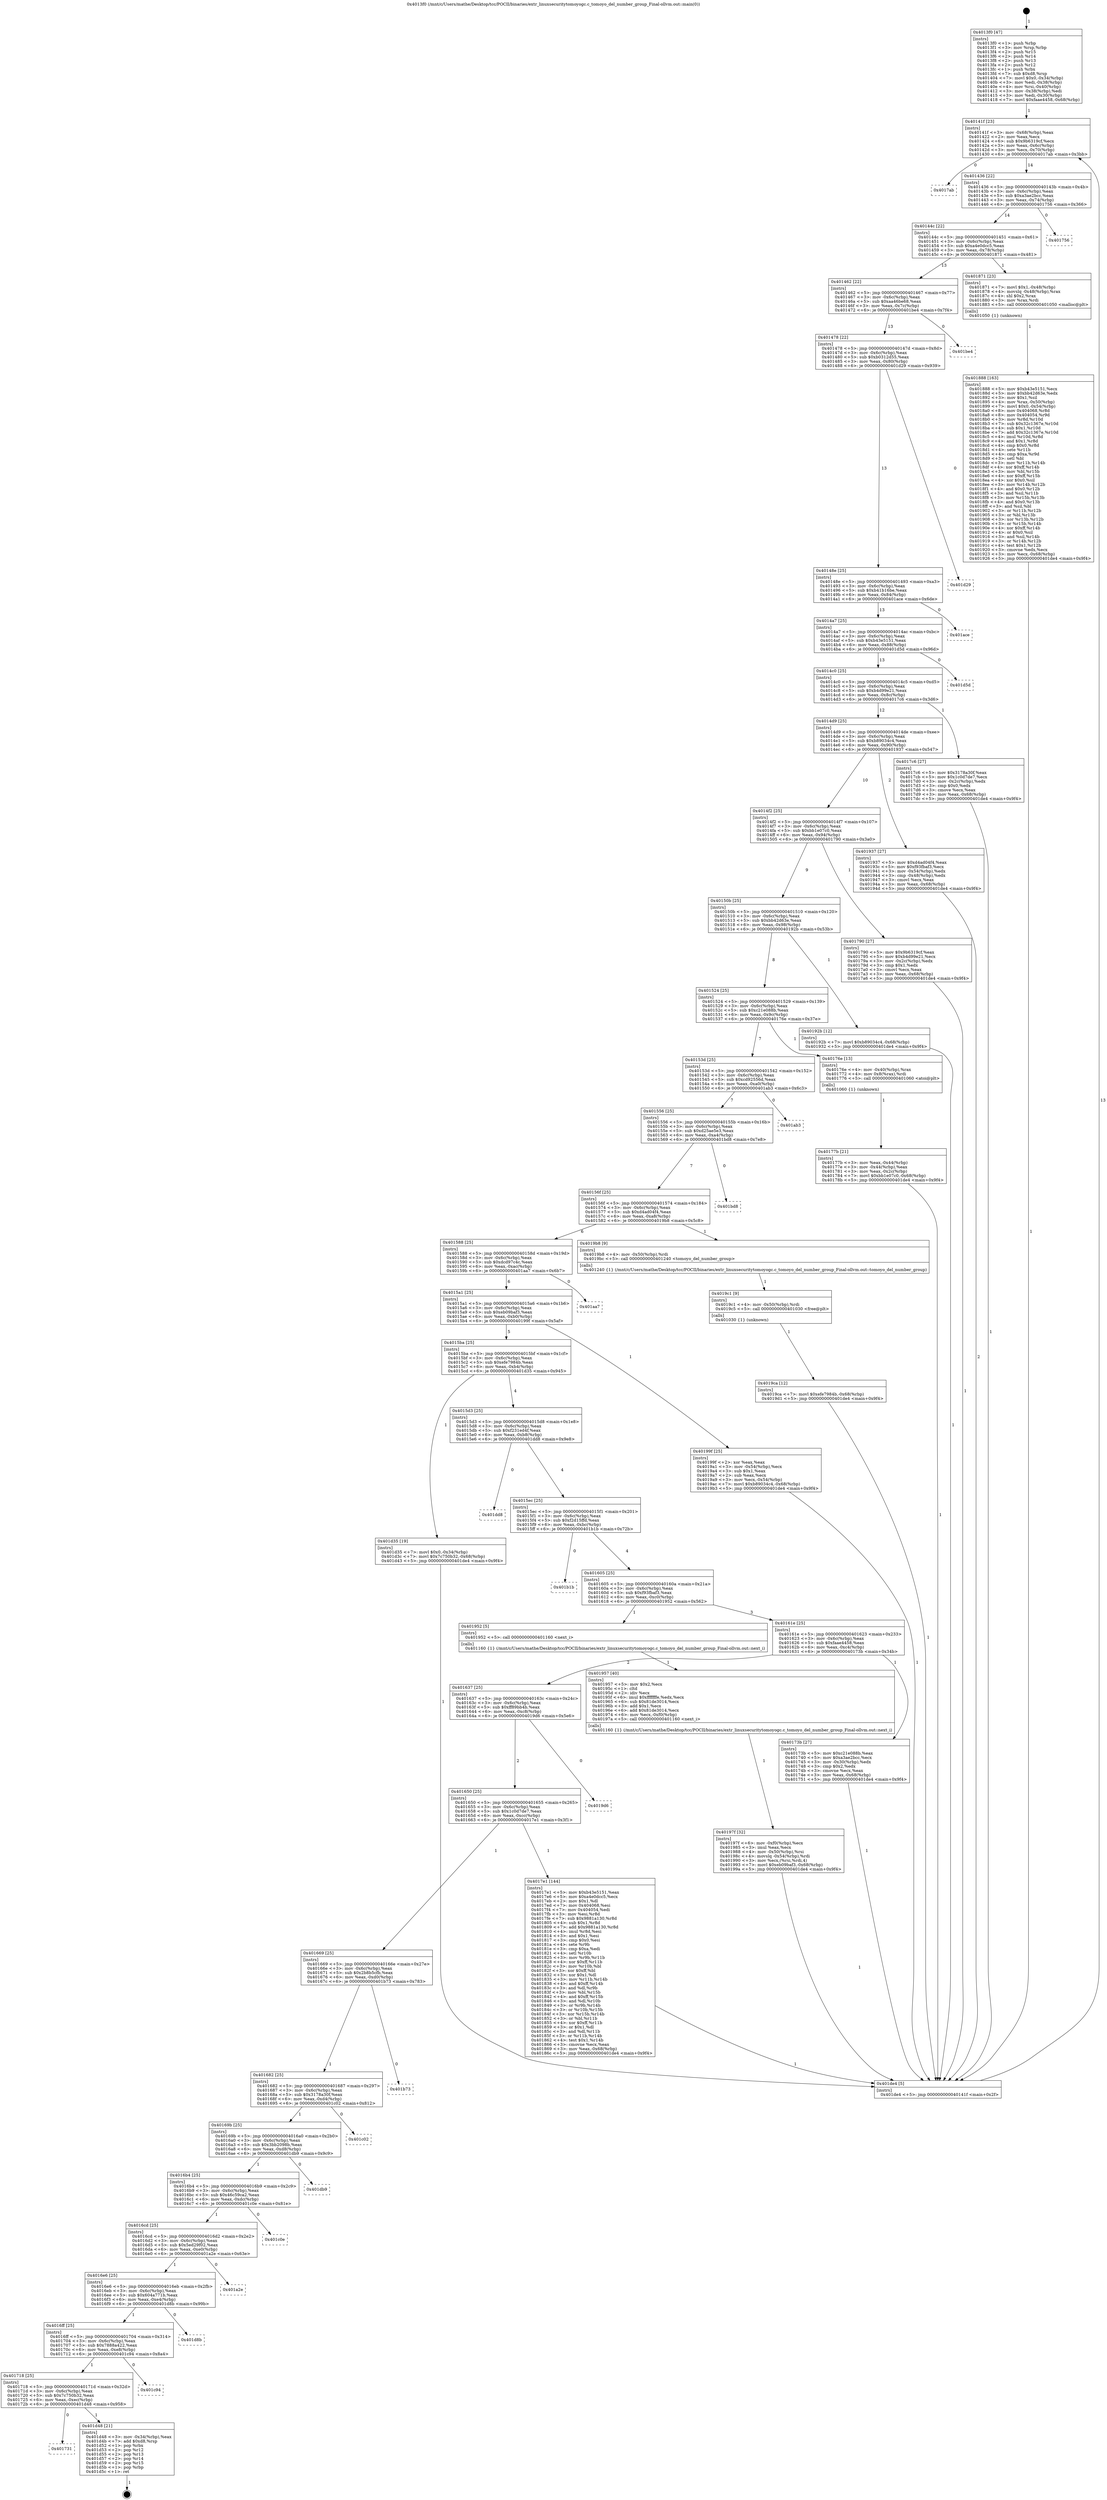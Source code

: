 digraph "0x4013f0" {
  label = "0x4013f0 (/mnt/c/Users/mathe/Desktop/tcc/POCII/binaries/extr_linuxsecuritytomoyogc.c_tomoyo_del_number_group_Final-ollvm.out::main(0))"
  labelloc = "t"
  node[shape=record]

  Entry [label="",width=0.3,height=0.3,shape=circle,fillcolor=black,style=filled]
  "0x40141f" [label="{
     0x40141f [23]\l
     | [instrs]\l
     &nbsp;&nbsp;0x40141f \<+3\>: mov -0x68(%rbp),%eax\l
     &nbsp;&nbsp;0x401422 \<+2\>: mov %eax,%ecx\l
     &nbsp;&nbsp;0x401424 \<+6\>: sub $0x9b6319cf,%ecx\l
     &nbsp;&nbsp;0x40142a \<+3\>: mov %eax,-0x6c(%rbp)\l
     &nbsp;&nbsp;0x40142d \<+3\>: mov %ecx,-0x70(%rbp)\l
     &nbsp;&nbsp;0x401430 \<+6\>: je 00000000004017ab \<main+0x3bb\>\l
  }"]
  "0x4017ab" [label="{
     0x4017ab\l
  }", style=dashed]
  "0x401436" [label="{
     0x401436 [22]\l
     | [instrs]\l
     &nbsp;&nbsp;0x401436 \<+5\>: jmp 000000000040143b \<main+0x4b\>\l
     &nbsp;&nbsp;0x40143b \<+3\>: mov -0x6c(%rbp),%eax\l
     &nbsp;&nbsp;0x40143e \<+5\>: sub $0xa3ae2bcc,%eax\l
     &nbsp;&nbsp;0x401443 \<+3\>: mov %eax,-0x74(%rbp)\l
     &nbsp;&nbsp;0x401446 \<+6\>: je 0000000000401756 \<main+0x366\>\l
  }"]
  Exit [label="",width=0.3,height=0.3,shape=circle,fillcolor=black,style=filled,peripheries=2]
  "0x401756" [label="{
     0x401756\l
  }", style=dashed]
  "0x40144c" [label="{
     0x40144c [22]\l
     | [instrs]\l
     &nbsp;&nbsp;0x40144c \<+5\>: jmp 0000000000401451 \<main+0x61\>\l
     &nbsp;&nbsp;0x401451 \<+3\>: mov -0x6c(%rbp),%eax\l
     &nbsp;&nbsp;0x401454 \<+5\>: sub $0xa4e0dcc5,%eax\l
     &nbsp;&nbsp;0x401459 \<+3\>: mov %eax,-0x78(%rbp)\l
     &nbsp;&nbsp;0x40145c \<+6\>: je 0000000000401871 \<main+0x481\>\l
  }"]
  "0x401731" [label="{
     0x401731\l
  }", style=dashed]
  "0x401871" [label="{
     0x401871 [23]\l
     | [instrs]\l
     &nbsp;&nbsp;0x401871 \<+7\>: movl $0x1,-0x48(%rbp)\l
     &nbsp;&nbsp;0x401878 \<+4\>: movslq -0x48(%rbp),%rax\l
     &nbsp;&nbsp;0x40187c \<+4\>: shl $0x2,%rax\l
     &nbsp;&nbsp;0x401880 \<+3\>: mov %rax,%rdi\l
     &nbsp;&nbsp;0x401883 \<+5\>: call 0000000000401050 \<malloc@plt\>\l
     | [calls]\l
     &nbsp;&nbsp;0x401050 \{1\} (unknown)\l
  }"]
  "0x401462" [label="{
     0x401462 [22]\l
     | [instrs]\l
     &nbsp;&nbsp;0x401462 \<+5\>: jmp 0000000000401467 \<main+0x77\>\l
     &nbsp;&nbsp;0x401467 \<+3\>: mov -0x6c(%rbp),%eax\l
     &nbsp;&nbsp;0x40146a \<+5\>: sub $0xaa46be68,%eax\l
     &nbsp;&nbsp;0x40146f \<+3\>: mov %eax,-0x7c(%rbp)\l
     &nbsp;&nbsp;0x401472 \<+6\>: je 0000000000401be4 \<main+0x7f4\>\l
  }"]
  "0x401d48" [label="{
     0x401d48 [21]\l
     | [instrs]\l
     &nbsp;&nbsp;0x401d48 \<+3\>: mov -0x34(%rbp),%eax\l
     &nbsp;&nbsp;0x401d4b \<+7\>: add $0xd8,%rsp\l
     &nbsp;&nbsp;0x401d52 \<+1\>: pop %rbx\l
     &nbsp;&nbsp;0x401d53 \<+2\>: pop %r12\l
     &nbsp;&nbsp;0x401d55 \<+2\>: pop %r13\l
     &nbsp;&nbsp;0x401d57 \<+2\>: pop %r14\l
     &nbsp;&nbsp;0x401d59 \<+2\>: pop %r15\l
     &nbsp;&nbsp;0x401d5b \<+1\>: pop %rbp\l
     &nbsp;&nbsp;0x401d5c \<+1\>: ret\l
  }"]
  "0x401be4" [label="{
     0x401be4\l
  }", style=dashed]
  "0x401478" [label="{
     0x401478 [22]\l
     | [instrs]\l
     &nbsp;&nbsp;0x401478 \<+5\>: jmp 000000000040147d \<main+0x8d\>\l
     &nbsp;&nbsp;0x40147d \<+3\>: mov -0x6c(%rbp),%eax\l
     &nbsp;&nbsp;0x401480 \<+5\>: sub $0xb0312d55,%eax\l
     &nbsp;&nbsp;0x401485 \<+3\>: mov %eax,-0x80(%rbp)\l
     &nbsp;&nbsp;0x401488 \<+6\>: je 0000000000401d29 \<main+0x939\>\l
  }"]
  "0x401718" [label="{
     0x401718 [25]\l
     | [instrs]\l
     &nbsp;&nbsp;0x401718 \<+5\>: jmp 000000000040171d \<main+0x32d\>\l
     &nbsp;&nbsp;0x40171d \<+3\>: mov -0x6c(%rbp),%eax\l
     &nbsp;&nbsp;0x401720 \<+5\>: sub $0x7c750b32,%eax\l
     &nbsp;&nbsp;0x401725 \<+6\>: mov %eax,-0xec(%rbp)\l
     &nbsp;&nbsp;0x40172b \<+6\>: je 0000000000401d48 \<main+0x958\>\l
  }"]
  "0x401d29" [label="{
     0x401d29\l
  }", style=dashed]
  "0x40148e" [label="{
     0x40148e [25]\l
     | [instrs]\l
     &nbsp;&nbsp;0x40148e \<+5\>: jmp 0000000000401493 \<main+0xa3\>\l
     &nbsp;&nbsp;0x401493 \<+3\>: mov -0x6c(%rbp),%eax\l
     &nbsp;&nbsp;0x401496 \<+5\>: sub $0xb41b16be,%eax\l
     &nbsp;&nbsp;0x40149b \<+6\>: mov %eax,-0x84(%rbp)\l
     &nbsp;&nbsp;0x4014a1 \<+6\>: je 0000000000401ace \<main+0x6de\>\l
  }"]
  "0x401c94" [label="{
     0x401c94\l
  }", style=dashed]
  "0x401ace" [label="{
     0x401ace\l
  }", style=dashed]
  "0x4014a7" [label="{
     0x4014a7 [25]\l
     | [instrs]\l
     &nbsp;&nbsp;0x4014a7 \<+5\>: jmp 00000000004014ac \<main+0xbc\>\l
     &nbsp;&nbsp;0x4014ac \<+3\>: mov -0x6c(%rbp),%eax\l
     &nbsp;&nbsp;0x4014af \<+5\>: sub $0xb43e5151,%eax\l
     &nbsp;&nbsp;0x4014b4 \<+6\>: mov %eax,-0x88(%rbp)\l
     &nbsp;&nbsp;0x4014ba \<+6\>: je 0000000000401d5d \<main+0x96d\>\l
  }"]
  "0x4016ff" [label="{
     0x4016ff [25]\l
     | [instrs]\l
     &nbsp;&nbsp;0x4016ff \<+5\>: jmp 0000000000401704 \<main+0x314\>\l
     &nbsp;&nbsp;0x401704 \<+3\>: mov -0x6c(%rbp),%eax\l
     &nbsp;&nbsp;0x401707 \<+5\>: sub $0x7888a422,%eax\l
     &nbsp;&nbsp;0x40170c \<+6\>: mov %eax,-0xe8(%rbp)\l
     &nbsp;&nbsp;0x401712 \<+6\>: je 0000000000401c94 \<main+0x8a4\>\l
  }"]
  "0x401d5d" [label="{
     0x401d5d\l
  }", style=dashed]
  "0x4014c0" [label="{
     0x4014c0 [25]\l
     | [instrs]\l
     &nbsp;&nbsp;0x4014c0 \<+5\>: jmp 00000000004014c5 \<main+0xd5\>\l
     &nbsp;&nbsp;0x4014c5 \<+3\>: mov -0x6c(%rbp),%eax\l
     &nbsp;&nbsp;0x4014c8 \<+5\>: sub $0xb4d99e21,%eax\l
     &nbsp;&nbsp;0x4014cd \<+6\>: mov %eax,-0x8c(%rbp)\l
     &nbsp;&nbsp;0x4014d3 \<+6\>: je 00000000004017c6 \<main+0x3d6\>\l
  }"]
  "0x401d8b" [label="{
     0x401d8b\l
  }", style=dashed]
  "0x4017c6" [label="{
     0x4017c6 [27]\l
     | [instrs]\l
     &nbsp;&nbsp;0x4017c6 \<+5\>: mov $0x3178a30f,%eax\l
     &nbsp;&nbsp;0x4017cb \<+5\>: mov $0x1c0d7de7,%ecx\l
     &nbsp;&nbsp;0x4017d0 \<+3\>: mov -0x2c(%rbp),%edx\l
     &nbsp;&nbsp;0x4017d3 \<+3\>: cmp $0x0,%edx\l
     &nbsp;&nbsp;0x4017d6 \<+3\>: cmove %ecx,%eax\l
     &nbsp;&nbsp;0x4017d9 \<+3\>: mov %eax,-0x68(%rbp)\l
     &nbsp;&nbsp;0x4017dc \<+5\>: jmp 0000000000401de4 \<main+0x9f4\>\l
  }"]
  "0x4014d9" [label="{
     0x4014d9 [25]\l
     | [instrs]\l
     &nbsp;&nbsp;0x4014d9 \<+5\>: jmp 00000000004014de \<main+0xee\>\l
     &nbsp;&nbsp;0x4014de \<+3\>: mov -0x6c(%rbp),%eax\l
     &nbsp;&nbsp;0x4014e1 \<+5\>: sub $0xb89034c4,%eax\l
     &nbsp;&nbsp;0x4014e6 \<+6\>: mov %eax,-0x90(%rbp)\l
     &nbsp;&nbsp;0x4014ec \<+6\>: je 0000000000401937 \<main+0x547\>\l
  }"]
  "0x4016e6" [label="{
     0x4016e6 [25]\l
     | [instrs]\l
     &nbsp;&nbsp;0x4016e6 \<+5\>: jmp 00000000004016eb \<main+0x2fb\>\l
     &nbsp;&nbsp;0x4016eb \<+3\>: mov -0x6c(%rbp),%eax\l
     &nbsp;&nbsp;0x4016ee \<+5\>: sub $0x604a771b,%eax\l
     &nbsp;&nbsp;0x4016f3 \<+6\>: mov %eax,-0xe4(%rbp)\l
     &nbsp;&nbsp;0x4016f9 \<+6\>: je 0000000000401d8b \<main+0x99b\>\l
  }"]
  "0x401937" [label="{
     0x401937 [27]\l
     | [instrs]\l
     &nbsp;&nbsp;0x401937 \<+5\>: mov $0xd4ad04f4,%eax\l
     &nbsp;&nbsp;0x40193c \<+5\>: mov $0xf93fbaf3,%ecx\l
     &nbsp;&nbsp;0x401941 \<+3\>: mov -0x54(%rbp),%edx\l
     &nbsp;&nbsp;0x401944 \<+3\>: cmp -0x48(%rbp),%edx\l
     &nbsp;&nbsp;0x401947 \<+3\>: cmovl %ecx,%eax\l
     &nbsp;&nbsp;0x40194a \<+3\>: mov %eax,-0x68(%rbp)\l
     &nbsp;&nbsp;0x40194d \<+5\>: jmp 0000000000401de4 \<main+0x9f4\>\l
  }"]
  "0x4014f2" [label="{
     0x4014f2 [25]\l
     | [instrs]\l
     &nbsp;&nbsp;0x4014f2 \<+5\>: jmp 00000000004014f7 \<main+0x107\>\l
     &nbsp;&nbsp;0x4014f7 \<+3\>: mov -0x6c(%rbp),%eax\l
     &nbsp;&nbsp;0x4014fa \<+5\>: sub $0xbb1e07c0,%eax\l
     &nbsp;&nbsp;0x4014ff \<+6\>: mov %eax,-0x94(%rbp)\l
     &nbsp;&nbsp;0x401505 \<+6\>: je 0000000000401790 \<main+0x3a0\>\l
  }"]
  "0x401a2e" [label="{
     0x401a2e\l
  }", style=dashed]
  "0x401790" [label="{
     0x401790 [27]\l
     | [instrs]\l
     &nbsp;&nbsp;0x401790 \<+5\>: mov $0x9b6319cf,%eax\l
     &nbsp;&nbsp;0x401795 \<+5\>: mov $0xb4d99e21,%ecx\l
     &nbsp;&nbsp;0x40179a \<+3\>: mov -0x2c(%rbp),%edx\l
     &nbsp;&nbsp;0x40179d \<+3\>: cmp $0x1,%edx\l
     &nbsp;&nbsp;0x4017a0 \<+3\>: cmovl %ecx,%eax\l
     &nbsp;&nbsp;0x4017a3 \<+3\>: mov %eax,-0x68(%rbp)\l
     &nbsp;&nbsp;0x4017a6 \<+5\>: jmp 0000000000401de4 \<main+0x9f4\>\l
  }"]
  "0x40150b" [label="{
     0x40150b [25]\l
     | [instrs]\l
     &nbsp;&nbsp;0x40150b \<+5\>: jmp 0000000000401510 \<main+0x120\>\l
     &nbsp;&nbsp;0x401510 \<+3\>: mov -0x6c(%rbp),%eax\l
     &nbsp;&nbsp;0x401513 \<+5\>: sub $0xbb42d63e,%eax\l
     &nbsp;&nbsp;0x401518 \<+6\>: mov %eax,-0x98(%rbp)\l
     &nbsp;&nbsp;0x40151e \<+6\>: je 000000000040192b \<main+0x53b\>\l
  }"]
  "0x4016cd" [label="{
     0x4016cd [25]\l
     | [instrs]\l
     &nbsp;&nbsp;0x4016cd \<+5\>: jmp 00000000004016d2 \<main+0x2e2\>\l
     &nbsp;&nbsp;0x4016d2 \<+3\>: mov -0x6c(%rbp),%eax\l
     &nbsp;&nbsp;0x4016d5 \<+5\>: sub $0x5ed29f02,%eax\l
     &nbsp;&nbsp;0x4016da \<+6\>: mov %eax,-0xe0(%rbp)\l
     &nbsp;&nbsp;0x4016e0 \<+6\>: je 0000000000401a2e \<main+0x63e\>\l
  }"]
  "0x40192b" [label="{
     0x40192b [12]\l
     | [instrs]\l
     &nbsp;&nbsp;0x40192b \<+7\>: movl $0xb89034c4,-0x68(%rbp)\l
     &nbsp;&nbsp;0x401932 \<+5\>: jmp 0000000000401de4 \<main+0x9f4\>\l
  }"]
  "0x401524" [label="{
     0x401524 [25]\l
     | [instrs]\l
     &nbsp;&nbsp;0x401524 \<+5\>: jmp 0000000000401529 \<main+0x139\>\l
     &nbsp;&nbsp;0x401529 \<+3\>: mov -0x6c(%rbp),%eax\l
     &nbsp;&nbsp;0x40152c \<+5\>: sub $0xc21e088b,%eax\l
     &nbsp;&nbsp;0x401531 \<+6\>: mov %eax,-0x9c(%rbp)\l
     &nbsp;&nbsp;0x401537 \<+6\>: je 000000000040176e \<main+0x37e\>\l
  }"]
  "0x401c0e" [label="{
     0x401c0e\l
  }", style=dashed]
  "0x40176e" [label="{
     0x40176e [13]\l
     | [instrs]\l
     &nbsp;&nbsp;0x40176e \<+4\>: mov -0x40(%rbp),%rax\l
     &nbsp;&nbsp;0x401772 \<+4\>: mov 0x8(%rax),%rdi\l
     &nbsp;&nbsp;0x401776 \<+5\>: call 0000000000401060 \<atoi@plt\>\l
     | [calls]\l
     &nbsp;&nbsp;0x401060 \{1\} (unknown)\l
  }"]
  "0x40153d" [label="{
     0x40153d [25]\l
     | [instrs]\l
     &nbsp;&nbsp;0x40153d \<+5\>: jmp 0000000000401542 \<main+0x152\>\l
     &nbsp;&nbsp;0x401542 \<+3\>: mov -0x6c(%rbp),%eax\l
     &nbsp;&nbsp;0x401545 \<+5\>: sub $0xcd92556d,%eax\l
     &nbsp;&nbsp;0x40154a \<+6\>: mov %eax,-0xa0(%rbp)\l
     &nbsp;&nbsp;0x401550 \<+6\>: je 0000000000401ab3 \<main+0x6c3\>\l
  }"]
  "0x4016b4" [label="{
     0x4016b4 [25]\l
     | [instrs]\l
     &nbsp;&nbsp;0x4016b4 \<+5\>: jmp 00000000004016b9 \<main+0x2c9\>\l
     &nbsp;&nbsp;0x4016b9 \<+3\>: mov -0x6c(%rbp),%eax\l
     &nbsp;&nbsp;0x4016bc \<+5\>: sub $0x46c59ca2,%eax\l
     &nbsp;&nbsp;0x4016c1 \<+6\>: mov %eax,-0xdc(%rbp)\l
     &nbsp;&nbsp;0x4016c7 \<+6\>: je 0000000000401c0e \<main+0x81e\>\l
  }"]
  "0x401ab3" [label="{
     0x401ab3\l
  }", style=dashed]
  "0x401556" [label="{
     0x401556 [25]\l
     | [instrs]\l
     &nbsp;&nbsp;0x401556 \<+5\>: jmp 000000000040155b \<main+0x16b\>\l
     &nbsp;&nbsp;0x40155b \<+3\>: mov -0x6c(%rbp),%eax\l
     &nbsp;&nbsp;0x40155e \<+5\>: sub $0xd25ae5e3,%eax\l
     &nbsp;&nbsp;0x401563 \<+6\>: mov %eax,-0xa4(%rbp)\l
     &nbsp;&nbsp;0x401569 \<+6\>: je 0000000000401bd8 \<main+0x7e8\>\l
  }"]
  "0x401db9" [label="{
     0x401db9\l
  }", style=dashed]
  "0x401bd8" [label="{
     0x401bd8\l
  }", style=dashed]
  "0x40156f" [label="{
     0x40156f [25]\l
     | [instrs]\l
     &nbsp;&nbsp;0x40156f \<+5\>: jmp 0000000000401574 \<main+0x184\>\l
     &nbsp;&nbsp;0x401574 \<+3\>: mov -0x6c(%rbp),%eax\l
     &nbsp;&nbsp;0x401577 \<+5\>: sub $0xd4ad04f4,%eax\l
     &nbsp;&nbsp;0x40157c \<+6\>: mov %eax,-0xa8(%rbp)\l
     &nbsp;&nbsp;0x401582 \<+6\>: je 00000000004019b8 \<main+0x5c8\>\l
  }"]
  "0x40169b" [label="{
     0x40169b [25]\l
     | [instrs]\l
     &nbsp;&nbsp;0x40169b \<+5\>: jmp 00000000004016a0 \<main+0x2b0\>\l
     &nbsp;&nbsp;0x4016a0 \<+3\>: mov -0x6c(%rbp),%eax\l
     &nbsp;&nbsp;0x4016a3 \<+5\>: sub $0x3bb2098b,%eax\l
     &nbsp;&nbsp;0x4016a8 \<+6\>: mov %eax,-0xd8(%rbp)\l
     &nbsp;&nbsp;0x4016ae \<+6\>: je 0000000000401db9 \<main+0x9c9\>\l
  }"]
  "0x4019b8" [label="{
     0x4019b8 [9]\l
     | [instrs]\l
     &nbsp;&nbsp;0x4019b8 \<+4\>: mov -0x50(%rbp),%rdi\l
     &nbsp;&nbsp;0x4019bc \<+5\>: call 0000000000401240 \<tomoyo_del_number_group\>\l
     | [calls]\l
     &nbsp;&nbsp;0x401240 \{1\} (/mnt/c/Users/mathe/Desktop/tcc/POCII/binaries/extr_linuxsecuritytomoyogc.c_tomoyo_del_number_group_Final-ollvm.out::tomoyo_del_number_group)\l
  }"]
  "0x401588" [label="{
     0x401588 [25]\l
     | [instrs]\l
     &nbsp;&nbsp;0x401588 \<+5\>: jmp 000000000040158d \<main+0x19d\>\l
     &nbsp;&nbsp;0x40158d \<+3\>: mov -0x6c(%rbp),%eax\l
     &nbsp;&nbsp;0x401590 \<+5\>: sub $0xdcd97c4c,%eax\l
     &nbsp;&nbsp;0x401595 \<+6\>: mov %eax,-0xac(%rbp)\l
     &nbsp;&nbsp;0x40159b \<+6\>: je 0000000000401aa7 \<main+0x6b7\>\l
  }"]
  "0x401c02" [label="{
     0x401c02\l
  }", style=dashed]
  "0x401aa7" [label="{
     0x401aa7\l
  }", style=dashed]
  "0x4015a1" [label="{
     0x4015a1 [25]\l
     | [instrs]\l
     &nbsp;&nbsp;0x4015a1 \<+5\>: jmp 00000000004015a6 \<main+0x1b6\>\l
     &nbsp;&nbsp;0x4015a6 \<+3\>: mov -0x6c(%rbp),%eax\l
     &nbsp;&nbsp;0x4015a9 \<+5\>: sub $0xeb09baf3,%eax\l
     &nbsp;&nbsp;0x4015ae \<+6\>: mov %eax,-0xb0(%rbp)\l
     &nbsp;&nbsp;0x4015b4 \<+6\>: je 000000000040199f \<main+0x5af\>\l
  }"]
  "0x401682" [label="{
     0x401682 [25]\l
     | [instrs]\l
     &nbsp;&nbsp;0x401682 \<+5\>: jmp 0000000000401687 \<main+0x297\>\l
     &nbsp;&nbsp;0x401687 \<+3\>: mov -0x6c(%rbp),%eax\l
     &nbsp;&nbsp;0x40168a \<+5\>: sub $0x3178a30f,%eax\l
     &nbsp;&nbsp;0x40168f \<+6\>: mov %eax,-0xd4(%rbp)\l
     &nbsp;&nbsp;0x401695 \<+6\>: je 0000000000401c02 \<main+0x812\>\l
  }"]
  "0x40199f" [label="{
     0x40199f [25]\l
     | [instrs]\l
     &nbsp;&nbsp;0x40199f \<+2\>: xor %eax,%eax\l
     &nbsp;&nbsp;0x4019a1 \<+3\>: mov -0x54(%rbp),%ecx\l
     &nbsp;&nbsp;0x4019a4 \<+3\>: sub $0x1,%eax\l
     &nbsp;&nbsp;0x4019a7 \<+2\>: sub %eax,%ecx\l
     &nbsp;&nbsp;0x4019a9 \<+3\>: mov %ecx,-0x54(%rbp)\l
     &nbsp;&nbsp;0x4019ac \<+7\>: movl $0xb89034c4,-0x68(%rbp)\l
     &nbsp;&nbsp;0x4019b3 \<+5\>: jmp 0000000000401de4 \<main+0x9f4\>\l
  }"]
  "0x4015ba" [label="{
     0x4015ba [25]\l
     | [instrs]\l
     &nbsp;&nbsp;0x4015ba \<+5\>: jmp 00000000004015bf \<main+0x1cf\>\l
     &nbsp;&nbsp;0x4015bf \<+3\>: mov -0x6c(%rbp),%eax\l
     &nbsp;&nbsp;0x4015c2 \<+5\>: sub $0xefe7984b,%eax\l
     &nbsp;&nbsp;0x4015c7 \<+6\>: mov %eax,-0xb4(%rbp)\l
     &nbsp;&nbsp;0x4015cd \<+6\>: je 0000000000401d35 \<main+0x945\>\l
  }"]
  "0x401b73" [label="{
     0x401b73\l
  }", style=dashed]
  "0x401d35" [label="{
     0x401d35 [19]\l
     | [instrs]\l
     &nbsp;&nbsp;0x401d35 \<+7\>: movl $0x0,-0x34(%rbp)\l
     &nbsp;&nbsp;0x401d3c \<+7\>: movl $0x7c750b32,-0x68(%rbp)\l
     &nbsp;&nbsp;0x401d43 \<+5\>: jmp 0000000000401de4 \<main+0x9f4\>\l
  }"]
  "0x4015d3" [label="{
     0x4015d3 [25]\l
     | [instrs]\l
     &nbsp;&nbsp;0x4015d3 \<+5\>: jmp 00000000004015d8 \<main+0x1e8\>\l
     &nbsp;&nbsp;0x4015d8 \<+3\>: mov -0x6c(%rbp),%eax\l
     &nbsp;&nbsp;0x4015db \<+5\>: sub $0xf231ed4f,%eax\l
     &nbsp;&nbsp;0x4015e0 \<+6\>: mov %eax,-0xb8(%rbp)\l
     &nbsp;&nbsp;0x4015e6 \<+6\>: je 0000000000401dd8 \<main+0x9e8\>\l
  }"]
  "0x4019ca" [label="{
     0x4019ca [12]\l
     | [instrs]\l
     &nbsp;&nbsp;0x4019ca \<+7\>: movl $0xefe7984b,-0x68(%rbp)\l
     &nbsp;&nbsp;0x4019d1 \<+5\>: jmp 0000000000401de4 \<main+0x9f4\>\l
  }"]
  "0x401dd8" [label="{
     0x401dd8\l
  }", style=dashed]
  "0x4015ec" [label="{
     0x4015ec [25]\l
     | [instrs]\l
     &nbsp;&nbsp;0x4015ec \<+5\>: jmp 00000000004015f1 \<main+0x201\>\l
     &nbsp;&nbsp;0x4015f1 \<+3\>: mov -0x6c(%rbp),%eax\l
     &nbsp;&nbsp;0x4015f4 \<+5\>: sub $0xf2d15ffd,%eax\l
     &nbsp;&nbsp;0x4015f9 \<+6\>: mov %eax,-0xbc(%rbp)\l
     &nbsp;&nbsp;0x4015ff \<+6\>: je 0000000000401b1b \<main+0x72b\>\l
  }"]
  "0x4019c1" [label="{
     0x4019c1 [9]\l
     | [instrs]\l
     &nbsp;&nbsp;0x4019c1 \<+4\>: mov -0x50(%rbp),%rdi\l
     &nbsp;&nbsp;0x4019c5 \<+5\>: call 0000000000401030 \<free@plt\>\l
     | [calls]\l
     &nbsp;&nbsp;0x401030 \{1\} (unknown)\l
  }"]
  "0x401b1b" [label="{
     0x401b1b\l
  }", style=dashed]
  "0x401605" [label="{
     0x401605 [25]\l
     | [instrs]\l
     &nbsp;&nbsp;0x401605 \<+5\>: jmp 000000000040160a \<main+0x21a\>\l
     &nbsp;&nbsp;0x40160a \<+3\>: mov -0x6c(%rbp),%eax\l
     &nbsp;&nbsp;0x40160d \<+5\>: sub $0xf93fbaf3,%eax\l
     &nbsp;&nbsp;0x401612 \<+6\>: mov %eax,-0xc0(%rbp)\l
     &nbsp;&nbsp;0x401618 \<+6\>: je 0000000000401952 \<main+0x562\>\l
  }"]
  "0x40197f" [label="{
     0x40197f [32]\l
     | [instrs]\l
     &nbsp;&nbsp;0x40197f \<+6\>: mov -0xf0(%rbp),%ecx\l
     &nbsp;&nbsp;0x401985 \<+3\>: imul %eax,%ecx\l
     &nbsp;&nbsp;0x401988 \<+4\>: mov -0x50(%rbp),%rsi\l
     &nbsp;&nbsp;0x40198c \<+4\>: movslq -0x54(%rbp),%rdi\l
     &nbsp;&nbsp;0x401990 \<+3\>: mov %ecx,(%rsi,%rdi,4)\l
     &nbsp;&nbsp;0x401993 \<+7\>: movl $0xeb09baf3,-0x68(%rbp)\l
     &nbsp;&nbsp;0x40199a \<+5\>: jmp 0000000000401de4 \<main+0x9f4\>\l
  }"]
  "0x401952" [label="{
     0x401952 [5]\l
     | [instrs]\l
     &nbsp;&nbsp;0x401952 \<+5\>: call 0000000000401160 \<next_i\>\l
     | [calls]\l
     &nbsp;&nbsp;0x401160 \{1\} (/mnt/c/Users/mathe/Desktop/tcc/POCII/binaries/extr_linuxsecuritytomoyogc.c_tomoyo_del_number_group_Final-ollvm.out::next_i)\l
  }"]
  "0x40161e" [label="{
     0x40161e [25]\l
     | [instrs]\l
     &nbsp;&nbsp;0x40161e \<+5\>: jmp 0000000000401623 \<main+0x233\>\l
     &nbsp;&nbsp;0x401623 \<+3\>: mov -0x6c(%rbp),%eax\l
     &nbsp;&nbsp;0x401626 \<+5\>: sub $0xfaae4458,%eax\l
     &nbsp;&nbsp;0x40162b \<+6\>: mov %eax,-0xc4(%rbp)\l
     &nbsp;&nbsp;0x401631 \<+6\>: je 000000000040173b \<main+0x34b\>\l
  }"]
  "0x401957" [label="{
     0x401957 [40]\l
     | [instrs]\l
     &nbsp;&nbsp;0x401957 \<+5\>: mov $0x2,%ecx\l
     &nbsp;&nbsp;0x40195c \<+1\>: cltd\l
     &nbsp;&nbsp;0x40195d \<+2\>: idiv %ecx\l
     &nbsp;&nbsp;0x40195f \<+6\>: imul $0xfffffffe,%edx,%ecx\l
     &nbsp;&nbsp;0x401965 \<+6\>: sub $0x81de3014,%ecx\l
     &nbsp;&nbsp;0x40196b \<+3\>: add $0x1,%ecx\l
     &nbsp;&nbsp;0x40196e \<+6\>: add $0x81de3014,%ecx\l
     &nbsp;&nbsp;0x401974 \<+6\>: mov %ecx,-0xf0(%rbp)\l
     &nbsp;&nbsp;0x40197a \<+5\>: call 0000000000401160 \<next_i\>\l
     | [calls]\l
     &nbsp;&nbsp;0x401160 \{1\} (/mnt/c/Users/mathe/Desktop/tcc/POCII/binaries/extr_linuxsecuritytomoyogc.c_tomoyo_del_number_group_Final-ollvm.out::next_i)\l
  }"]
  "0x40173b" [label="{
     0x40173b [27]\l
     | [instrs]\l
     &nbsp;&nbsp;0x40173b \<+5\>: mov $0xc21e088b,%eax\l
     &nbsp;&nbsp;0x401740 \<+5\>: mov $0xa3ae2bcc,%ecx\l
     &nbsp;&nbsp;0x401745 \<+3\>: mov -0x30(%rbp),%edx\l
     &nbsp;&nbsp;0x401748 \<+3\>: cmp $0x2,%edx\l
     &nbsp;&nbsp;0x40174b \<+3\>: cmovne %ecx,%eax\l
     &nbsp;&nbsp;0x40174e \<+3\>: mov %eax,-0x68(%rbp)\l
     &nbsp;&nbsp;0x401751 \<+5\>: jmp 0000000000401de4 \<main+0x9f4\>\l
  }"]
  "0x401637" [label="{
     0x401637 [25]\l
     | [instrs]\l
     &nbsp;&nbsp;0x401637 \<+5\>: jmp 000000000040163c \<main+0x24c\>\l
     &nbsp;&nbsp;0x40163c \<+3\>: mov -0x6c(%rbp),%eax\l
     &nbsp;&nbsp;0x40163f \<+5\>: sub $0xff89bb4b,%eax\l
     &nbsp;&nbsp;0x401644 \<+6\>: mov %eax,-0xc8(%rbp)\l
     &nbsp;&nbsp;0x40164a \<+6\>: je 00000000004019d6 \<main+0x5e6\>\l
  }"]
  "0x401de4" [label="{
     0x401de4 [5]\l
     | [instrs]\l
     &nbsp;&nbsp;0x401de4 \<+5\>: jmp 000000000040141f \<main+0x2f\>\l
  }"]
  "0x4013f0" [label="{
     0x4013f0 [47]\l
     | [instrs]\l
     &nbsp;&nbsp;0x4013f0 \<+1\>: push %rbp\l
     &nbsp;&nbsp;0x4013f1 \<+3\>: mov %rsp,%rbp\l
     &nbsp;&nbsp;0x4013f4 \<+2\>: push %r15\l
     &nbsp;&nbsp;0x4013f6 \<+2\>: push %r14\l
     &nbsp;&nbsp;0x4013f8 \<+2\>: push %r13\l
     &nbsp;&nbsp;0x4013fa \<+2\>: push %r12\l
     &nbsp;&nbsp;0x4013fc \<+1\>: push %rbx\l
     &nbsp;&nbsp;0x4013fd \<+7\>: sub $0xd8,%rsp\l
     &nbsp;&nbsp;0x401404 \<+7\>: movl $0x0,-0x34(%rbp)\l
     &nbsp;&nbsp;0x40140b \<+3\>: mov %edi,-0x38(%rbp)\l
     &nbsp;&nbsp;0x40140e \<+4\>: mov %rsi,-0x40(%rbp)\l
     &nbsp;&nbsp;0x401412 \<+3\>: mov -0x38(%rbp),%edi\l
     &nbsp;&nbsp;0x401415 \<+3\>: mov %edi,-0x30(%rbp)\l
     &nbsp;&nbsp;0x401418 \<+7\>: movl $0xfaae4458,-0x68(%rbp)\l
  }"]
  "0x40177b" [label="{
     0x40177b [21]\l
     | [instrs]\l
     &nbsp;&nbsp;0x40177b \<+3\>: mov %eax,-0x44(%rbp)\l
     &nbsp;&nbsp;0x40177e \<+3\>: mov -0x44(%rbp),%eax\l
     &nbsp;&nbsp;0x401781 \<+3\>: mov %eax,-0x2c(%rbp)\l
     &nbsp;&nbsp;0x401784 \<+7\>: movl $0xbb1e07c0,-0x68(%rbp)\l
     &nbsp;&nbsp;0x40178b \<+5\>: jmp 0000000000401de4 \<main+0x9f4\>\l
  }"]
  "0x401888" [label="{
     0x401888 [163]\l
     | [instrs]\l
     &nbsp;&nbsp;0x401888 \<+5\>: mov $0xb43e5151,%ecx\l
     &nbsp;&nbsp;0x40188d \<+5\>: mov $0xbb42d63e,%edx\l
     &nbsp;&nbsp;0x401892 \<+3\>: mov $0x1,%sil\l
     &nbsp;&nbsp;0x401895 \<+4\>: mov %rax,-0x50(%rbp)\l
     &nbsp;&nbsp;0x401899 \<+7\>: movl $0x0,-0x54(%rbp)\l
     &nbsp;&nbsp;0x4018a0 \<+8\>: mov 0x404068,%r8d\l
     &nbsp;&nbsp;0x4018a8 \<+8\>: mov 0x404054,%r9d\l
     &nbsp;&nbsp;0x4018b0 \<+3\>: mov %r8d,%r10d\l
     &nbsp;&nbsp;0x4018b3 \<+7\>: sub $0x32c1367e,%r10d\l
     &nbsp;&nbsp;0x4018ba \<+4\>: sub $0x1,%r10d\l
     &nbsp;&nbsp;0x4018be \<+7\>: add $0x32c1367e,%r10d\l
     &nbsp;&nbsp;0x4018c5 \<+4\>: imul %r10d,%r8d\l
     &nbsp;&nbsp;0x4018c9 \<+4\>: and $0x1,%r8d\l
     &nbsp;&nbsp;0x4018cd \<+4\>: cmp $0x0,%r8d\l
     &nbsp;&nbsp;0x4018d1 \<+4\>: sete %r11b\l
     &nbsp;&nbsp;0x4018d5 \<+4\>: cmp $0xa,%r9d\l
     &nbsp;&nbsp;0x4018d9 \<+3\>: setl %bl\l
     &nbsp;&nbsp;0x4018dc \<+3\>: mov %r11b,%r14b\l
     &nbsp;&nbsp;0x4018df \<+4\>: xor $0xff,%r14b\l
     &nbsp;&nbsp;0x4018e3 \<+3\>: mov %bl,%r15b\l
     &nbsp;&nbsp;0x4018e6 \<+4\>: xor $0xff,%r15b\l
     &nbsp;&nbsp;0x4018ea \<+4\>: xor $0x0,%sil\l
     &nbsp;&nbsp;0x4018ee \<+3\>: mov %r14b,%r12b\l
     &nbsp;&nbsp;0x4018f1 \<+4\>: and $0x0,%r12b\l
     &nbsp;&nbsp;0x4018f5 \<+3\>: and %sil,%r11b\l
     &nbsp;&nbsp;0x4018f8 \<+3\>: mov %r15b,%r13b\l
     &nbsp;&nbsp;0x4018fb \<+4\>: and $0x0,%r13b\l
     &nbsp;&nbsp;0x4018ff \<+3\>: and %sil,%bl\l
     &nbsp;&nbsp;0x401902 \<+3\>: or %r11b,%r12b\l
     &nbsp;&nbsp;0x401905 \<+3\>: or %bl,%r13b\l
     &nbsp;&nbsp;0x401908 \<+3\>: xor %r13b,%r12b\l
     &nbsp;&nbsp;0x40190b \<+3\>: or %r15b,%r14b\l
     &nbsp;&nbsp;0x40190e \<+4\>: xor $0xff,%r14b\l
     &nbsp;&nbsp;0x401912 \<+4\>: or $0x0,%sil\l
     &nbsp;&nbsp;0x401916 \<+3\>: and %sil,%r14b\l
     &nbsp;&nbsp;0x401919 \<+3\>: or %r14b,%r12b\l
     &nbsp;&nbsp;0x40191c \<+4\>: test $0x1,%r12b\l
     &nbsp;&nbsp;0x401920 \<+3\>: cmovne %edx,%ecx\l
     &nbsp;&nbsp;0x401923 \<+3\>: mov %ecx,-0x68(%rbp)\l
     &nbsp;&nbsp;0x401926 \<+5\>: jmp 0000000000401de4 \<main+0x9f4\>\l
  }"]
  "0x4019d6" [label="{
     0x4019d6\l
  }", style=dashed]
  "0x401650" [label="{
     0x401650 [25]\l
     | [instrs]\l
     &nbsp;&nbsp;0x401650 \<+5\>: jmp 0000000000401655 \<main+0x265\>\l
     &nbsp;&nbsp;0x401655 \<+3\>: mov -0x6c(%rbp),%eax\l
     &nbsp;&nbsp;0x401658 \<+5\>: sub $0x1c0d7de7,%eax\l
     &nbsp;&nbsp;0x40165d \<+6\>: mov %eax,-0xcc(%rbp)\l
     &nbsp;&nbsp;0x401663 \<+6\>: je 00000000004017e1 \<main+0x3f1\>\l
  }"]
  "0x401669" [label="{
     0x401669 [25]\l
     | [instrs]\l
     &nbsp;&nbsp;0x401669 \<+5\>: jmp 000000000040166e \<main+0x27e\>\l
     &nbsp;&nbsp;0x40166e \<+3\>: mov -0x6c(%rbp),%eax\l
     &nbsp;&nbsp;0x401671 \<+5\>: sub $0x2b8b5cfb,%eax\l
     &nbsp;&nbsp;0x401676 \<+6\>: mov %eax,-0xd0(%rbp)\l
     &nbsp;&nbsp;0x40167c \<+6\>: je 0000000000401b73 \<main+0x783\>\l
  }"]
  "0x4017e1" [label="{
     0x4017e1 [144]\l
     | [instrs]\l
     &nbsp;&nbsp;0x4017e1 \<+5\>: mov $0xb43e5151,%eax\l
     &nbsp;&nbsp;0x4017e6 \<+5\>: mov $0xa4e0dcc5,%ecx\l
     &nbsp;&nbsp;0x4017eb \<+2\>: mov $0x1,%dl\l
     &nbsp;&nbsp;0x4017ed \<+7\>: mov 0x404068,%esi\l
     &nbsp;&nbsp;0x4017f4 \<+7\>: mov 0x404054,%edi\l
     &nbsp;&nbsp;0x4017fb \<+3\>: mov %esi,%r8d\l
     &nbsp;&nbsp;0x4017fe \<+7\>: sub $0x9881a130,%r8d\l
     &nbsp;&nbsp;0x401805 \<+4\>: sub $0x1,%r8d\l
     &nbsp;&nbsp;0x401809 \<+7\>: add $0x9881a130,%r8d\l
     &nbsp;&nbsp;0x401810 \<+4\>: imul %r8d,%esi\l
     &nbsp;&nbsp;0x401814 \<+3\>: and $0x1,%esi\l
     &nbsp;&nbsp;0x401817 \<+3\>: cmp $0x0,%esi\l
     &nbsp;&nbsp;0x40181a \<+4\>: sete %r9b\l
     &nbsp;&nbsp;0x40181e \<+3\>: cmp $0xa,%edi\l
     &nbsp;&nbsp;0x401821 \<+4\>: setl %r10b\l
     &nbsp;&nbsp;0x401825 \<+3\>: mov %r9b,%r11b\l
     &nbsp;&nbsp;0x401828 \<+4\>: xor $0xff,%r11b\l
     &nbsp;&nbsp;0x40182c \<+3\>: mov %r10b,%bl\l
     &nbsp;&nbsp;0x40182f \<+3\>: xor $0xff,%bl\l
     &nbsp;&nbsp;0x401832 \<+3\>: xor $0x1,%dl\l
     &nbsp;&nbsp;0x401835 \<+3\>: mov %r11b,%r14b\l
     &nbsp;&nbsp;0x401838 \<+4\>: and $0xff,%r14b\l
     &nbsp;&nbsp;0x40183c \<+3\>: and %dl,%r9b\l
     &nbsp;&nbsp;0x40183f \<+3\>: mov %bl,%r15b\l
     &nbsp;&nbsp;0x401842 \<+4\>: and $0xff,%r15b\l
     &nbsp;&nbsp;0x401846 \<+3\>: and %dl,%r10b\l
     &nbsp;&nbsp;0x401849 \<+3\>: or %r9b,%r14b\l
     &nbsp;&nbsp;0x40184c \<+3\>: or %r10b,%r15b\l
     &nbsp;&nbsp;0x40184f \<+3\>: xor %r15b,%r14b\l
     &nbsp;&nbsp;0x401852 \<+3\>: or %bl,%r11b\l
     &nbsp;&nbsp;0x401855 \<+4\>: xor $0xff,%r11b\l
     &nbsp;&nbsp;0x401859 \<+3\>: or $0x1,%dl\l
     &nbsp;&nbsp;0x40185c \<+3\>: and %dl,%r11b\l
     &nbsp;&nbsp;0x40185f \<+3\>: or %r11b,%r14b\l
     &nbsp;&nbsp;0x401862 \<+4\>: test $0x1,%r14b\l
     &nbsp;&nbsp;0x401866 \<+3\>: cmovne %ecx,%eax\l
     &nbsp;&nbsp;0x401869 \<+3\>: mov %eax,-0x68(%rbp)\l
     &nbsp;&nbsp;0x40186c \<+5\>: jmp 0000000000401de4 \<main+0x9f4\>\l
  }"]
  Entry -> "0x4013f0" [label=" 1"]
  "0x40141f" -> "0x4017ab" [label=" 0"]
  "0x40141f" -> "0x401436" [label=" 14"]
  "0x401d48" -> Exit [label=" 1"]
  "0x401436" -> "0x401756" [label=" 0"]
  "0x401436" -> "0x40144c" [label=" 14"]
  "0x401718" -> "0x401731" [label=" 0"]
  "0x40144c" -> "0x401871" [label=" 1"]
  "0x40144c" -> "0x401462" [label=" 13"]
  "0x401718" -> "0x401d48" [label=" 1"]
  "0x401462" -> "0x401be4" [label=" 0"]
  "0x401462" -> "0x401478" [label=" 13"]
  "0x4016ff" -> "0x401718" [label=" 1"]
  "0x401478" -> "0x401d29" [label=" 0"]
  "0x401478" -> "0x40148e" [label=" 13"]
  "0x4016ff" -> "0x401c94" [label=" 0"]
  "0x40148e" -> "0x401ace" [label=" 0"]
  "0x40148e" -> "0x4014a7" [label=" 13"]
  "0x4016e6" -> "0x4016ff" [label=" 1"]
  "0x4014a7" -> "0x401d5d" [label=" 0"]
  "0x4014a7" -> "0x4014c0" [label=" 13"]
  "0x4016e6" -> "0x401d8b" [label=" 0"]
  "0x4014c0" -> "0x4017c6" [label=" 1"]
  "0x4014c0" -> "0x4014d9" [label=" 12"]
  "0x4016cd" -> "0x4016e6" [label=" 1"]
  "0x4014d9" -> "0x401937" [label=" 2"]
  "0x4014d9" -> "0x4014f2" [label=" 10"]
  "0x4016cd" -> "0x401a2e" [label=" 0"]
  "0x4014f2" -> "0x401790" [label=" 1"]
  "0x4014f2" -> "0x40150b" [label=" 9"]
  "0x4016b4" -> "0x4016cd" [label=" 1"]
  "0x40150b" -> "0x40192b" [label=" 1"]
  "0x40150b" -> "0x401524" [label=" 8"]
  "0x4016b4" -> "0x401c0e" [label=" 0"]
  "0x401524" -> "0x40176e" [label=" 1"]
  "0x401524" -> "0x40153d" [label=" 7"]
  "0x40169b" -> "0x4016b4" [label=" 1"]
  "0x40153d" -> "0x401ab3" [label=" 0"]
  "0x40153d" -> "0x401556" [label=" 7"]
  "0x40169b" -> "0x401db9" [label=" 0"]
  "0x401556" -> "0x401bd8" [label=" 0"]
  "0x401556" -> "0x40156f" [label=" 7"]
  "0x401682" -> "0x40169b" [label=" 1"]
  "0x40156f" -> "0x4019b8" [label=" 1"]
  "0x40156f" -> "0x401588" [label=" 6"]
  "0x401682" -> "0x401c02" [label=" 0"]
  "0x401588" -> "0x401aa7" [label=" 0"]
  "0x401588" -> "0x4015a1" [label=" 6"]
  "0x401669" -> "0x401682" [label=" 1"]
  "0x4015a1" -> "0x40199f" [label=" 1"]
  "0x4015a1" -> "0x4015ba" [label=" 5"]
  "0x401669" -> "0x401b73" [label=" 0"]
  "0x4015ba" -> "0x401d35" [label=" 1"]
  "0x4015ba" -> "0x4015d3" [label=" 4"]
  "0x401d35" -> "0x401de4" [label=" 1"]
  "0x4015d3" -> "0x401dd8" [label=" 0"]
  "0x4015d3" -> "0x4015ec" [label=" 4"]
  "0x4019ca" -> "0x401de4" [label=" 1"]
  "0x4015ec" -> "0x401b1b" [label=" 0"]
  "0x4015ec" -> "0x401605" [label=" 4"]
  "0x4019c1" -> "0x4019ca" [label=" 1"]
  "0x401605" -> "0x401952" [label=" 1"]
  "0x401605" -> "0x40161e" [label=" 3"]
  "0x4019b8" -> "0x4019c1" [label=" 1"]
  "0x40161e" -> "0x40173b" [label=" 1"]
  "0x40161e" -> "0x401637" [label=" 2"]
  "0x40173b" -> "0x401de4" [label=" 1"]
  "0x4013f0" -> "0x40141f" [label=" 1"]
  "0x401de4" -> "0x40141f" [label=" 13"]
  "0x40176e" -> "0x40177b" [label=" 1"]
  "0x40177b" -> "0x401de4" [label=" 1"]
  "0x401790" -> "0x401de4" [label=" 1"]
  "0x4017c6" -> "0x401de4" [label=" 1"]
  "0x40199f" -> "0x401de4" [label=" 1"]
  "0x401637" -> "0x4019d6" [label=" 0"]
  "0x401637" -> "0x401650" [label=" 2"]
  "0x40197f" -> "0x401de4" [label=" 1"]
  "0x401650" -> "0x4017e1" [label=" 1"]
  "0x401650" -> "0x401669" [label=" 1"]
  "0x4017e1" -> "0x401de4" [label=" 1"]
  "0x401871" -> "0x401888" [label=" 1"]
  "0x401888" -> "0x401de4" [label=" 1"]
  "0x40192b" -> "0x401de4" [label=" 1"]
  "0x401937" -> "0x401de4" [label=" 2"]
  "0x401952" -> "0x401957" [label=" 1"]
  "0x401957" -> "0x40197f" [label=" 1"]
}
